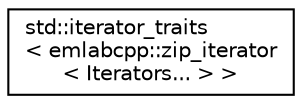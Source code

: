 digraph "Graphical Class Hierarchy"
{
 // LATEX_PDF_SIZE
  edge [fontname="Helvetica",fontsize="10",labelfontname="Helvetica",labelfontsize="10"];
  node [fontname="Helvetica",fontsize="10",shape=record];
  rankdir="LR";
  Node0 [label="std::iterator_traits\l\< emlabcpp::zip_iterator\l\< Iterators... \> \>",height=0.2,width=0.4,color="black", fillcolor="white", style="filled",URL="$structstd_1_1iterator__traits_3_01emlabcpp_1_1zip__iterator_3_01Iterators_8_8_8_01_4_01_4.html",tooltip=" "];
}
